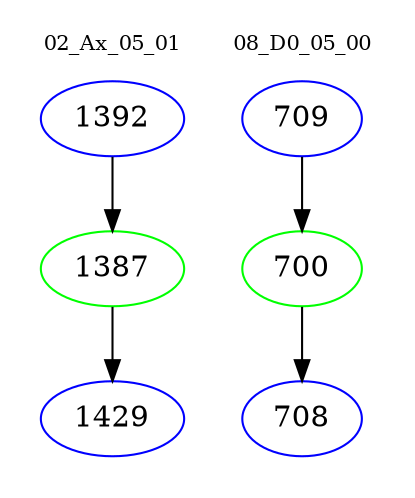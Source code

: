 digraph{
subgraph cluster_0 {
color = white
label = "02_Ax_05_01";
fontsize=10;
T0_1392 [label="1392", color="blue"]
T0_1392 -> T0_1387 [color="black"]
T0_1387 [label="1387", color="green"]
T0_1387 -> T0_1429 [color="black"]
T0_1429 [label="1429", color="blue"]
}
subgraph cluster_1 {
color = white
label = "08_D0_05_00";
fontsize=10;
T1_709 [label="709", color="blue"]
T1_709 -> T1_700 [color="black"]
T1_700 [label="700", color="green"]
T1_700 -> T1_708 [color="black"]
T1_708 [label="708", color="blue"]
}
}
